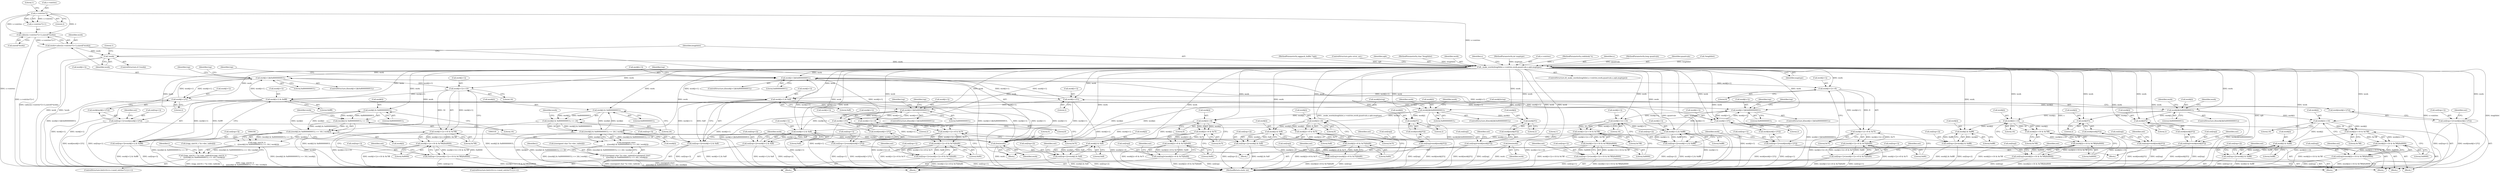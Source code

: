 digraph "0_Android_eeb4e45d5683f88488c083ecf142dc89bc3f0b47@API" {
"1000193" [label="(Call,calloc((s->entries*2+1),sizeof(*work)))"];
"1000195" [label="(Call,s->entries*2)"];
"1000191" [label="(Call,work=calloc((s->entries*2+1),sizeof(*work)))"];
"1000205" [label="(Call,!work)"];
"1000210" [label="(Call,_make_words(lengthlist,s->entries,work,quantvals,s,opb,maptype))"];
"1000321" [label="(Call,work[i] & 0x80000000UL)"];
"1000320" [label="(Call,(work[i] & 0x80000000UL) >> 24)"];
"1000319" [label="(Call,((work[i] & 0x80000000UL) >> 24) | work[i])"];
"1000317" [label="(Call,(unsigned char)\n\t    (((work[i] & 0x80000000UL) >> 24) | work[i]))"];
"1000309" [label="(Call,((unsigned char *)s->dec_table)[i]=(unsigned char)\n\t    (((work[i] & 0x80000000UL) >> 24) | work[i]))"];
"1000856" [label="(Call,free(work))"];
"1000359" [label="(Call,work[i] & 0x80000000UL)"];
"1000358" [label="(Call,(work[i] & 0x80000000UL) >> 16)"];
"1000357" [label="(Call,((work[i] & 0x80000000UL) >> 16) | work[i])"];
"1000355" [label="(Call,(ogg_uint16_t)\n\t    (((work[i] & 0x80000000UL) >> 16) | work[i]))"];
"1000347" [label="(Call,((ogg_uint16_t *)s->dec_table)[i]=(ogg_uint16_t)\n\t    (((work[i] & 0x80000000UL) >> 16) | work[i]))"];
"1000414" [label="(Call,work[i]&0x80000000UL)"];
"1000438" [label="(Call,work[i]>>8)"];
"1000437" [label="(Call,work[i]>>8 & 0x7f)"];
"1000436" [label="(Call,(work[i]>>8 & 0x7f)|0x80)"];
"1000432" [label="(Call,out[top]=(work[i]>>8 & 0x7f)|0x80)"];
"1000468" [label="(Call,work[i] & 0xff)"];
"1000462" [label="(Call,out[top+2]=work[i] & 0xff)"];
"1000497" [label="(Call,work[i]>>8)"];
"1000496" [label="(Call,work[i]>>8 & 0x7f)"];
"1000495" [label="(Call,(work[i]>>8 & 0x7f)|0x80)"];
"1000491" [label="(Call,out[top]=(work[i]>>8 & 0x7f)|0x80)"];
"1000525" [label="(Call,work[i] & 0xff)"];
"1000519" [label="(Call,out[top+2]=work[i] & 0xff)"];
"1000550" [label="(Call,work[i]*2)"];
"1000596" [label="(Call,work[i]*2)"];
"1000421" [label="(Call,work[i+1]&0x80000000UL)"];
"1000453" [label="(Call,work[i+1]>>8)"];
"1000452" [label="(Call,work[i+1]>>8 & 0x7f)"];
"1000451" [label="(Call,(work[i+1]>>8 & 0x7f)|0x80)"];
"1000445" [label="(Call,out[top+1]=(work[i+1]>>8 & 0x7f)|0x80)"];
"1000479" [label="(Call,work[i+1] & 0xff)"];
"1000473" [label="(Call,out[top+3]=work[i+1] & 0xff)"];
"1000533" [label="(Call,work[i+1]&0x80000000UL)"];
"1000563" [label="(Call,work[i+1]>>8)"];
"1000562" [label="(Call,work[i+1]>>8 & 0x7f)"];
"1000561" [label="(Call,(work[i+1]>>8 & 0x7f)|0x80)"];
"1000555" [label="(Call,out[top+1]=(work[i+1]>>8 & 0x7f)|0x80)"];
"1000578" [label="(Call,work[i+1] & 0xff)"];
"1000572" [label="(Call,out[top+2]=work[i+1] & 0xff)"];
"1000609" [label="(Call,work[i+1]*2)"];
"1000512" [label="(Call,work[i+1]*2)"];
"1000504" [label="(Call,out[top+1]=work[work[i+1]*2])"];
"1000544" [label="(Call,out[top]=work[work[i]*2])"];
"1000590" [label="(Call,out[top]=work[work[i]*2])"];
"1000601" [label="(Call,out[top+1]=work[work[i+1]*2])"];
"1000649" [label="(Call,work[i]&0x80000000UL)"];
"1000673" [label="(Call,work[i]>>16)"];
"1000672" [label="(Call,work[i]>>16 & 0x7fff)"];
"1000671" [label="(Call,(work[i]>>16 & 0x7fff)|0x8000)"];
"1000667" [label="(Call,out[top]=(work[i]>>16 & 0x7fff)|0x8000)"];
"1000703" [label="(Call,work[i] & 0xffff)"];
"1000697" [label="(Call,out[top+2]=work[i] & 0xffff)"];
"1000732" [label="(Call,work[i]>>16)"];
"1000731" [label="(Call,work[i]>>16 & 0x7fff)"];
"1000730" [label="(Call,(work[i]>>16 & 0x7fff)|0x8000)"];
"1000726" [label="(Call,out[top]=(work[i]>>16 & 0x7fff)|0x8000)"];
"1000760" [label="(Call,work[i] & 0xffff)"];
"1000754" [label="(Call,out[top+2]=work[i] & 0xffff)"];
"1000785" [label="(Call,work[i]*2)"];
"1000831" [label="(Call,work[i]*2)"];
"1000656" [label="(Call,work[i+1]&0x80000000UL)"];
"1000688" [label="(Call,work[i+1]>>16)"];
"1000687" [label="(Call,work[i+1]>>16 & 0x7fff)"];
"1000686" [label="(Call,(work[i+1]>>16 & 0x7fff)|0x8000)"];
"1000680" [label="(Call,out[top+1]=(work[i+1]>>16 & 0x7fff)|0x8000)"];
"1000714" [label="(Call,work[i+1] & 0xffff)"];
"1000708" [label="(Call,out[top+3]=work[i+1] & 0xffff)"];
"1000768" [label="(Call,work[i+1]&0x80000000UL)"];
"1000798" [label="(Call,work[i+1]>>16)"];
"1000797" [label="(Call,work[i+1]>>16 & 0x7fff)"];
"1000796" [label="(Call,(work[i+1]>>16 & 0x7fff)|0x8000)"];
"1000790" [label="(Call,out[top+1]=(work[i+1]>>16 & 0x7fff)|0x8000)"];
"1000813" [label="(Call,work[i+1] & 0xffff)"];
"1000807" [label="(Call,out[top+2]=work[i+1] & 0xffff)"];
"1000844" [label="(Call,work[i+1]*2)"];
"1000747" [label="(Call,work[i+1]*2)"];
"1000739" [label="(Call,out[top+1]=work[work[i+1]*2])"];
"1000779" [label="(Call,out[top]=work[work[i]*2])"];
"1000825" [label="(Call,out[top]=work[work[i]*2])"];
"1000836" [label="(Call,out[top+1]=work[work[i+1]*2])"];
"1000861" [label="(Call,free(work))"];
"1000786" [label="(Call,work[i])"];
"1000224" [label="(Identifier,s)"];
"1000204" [label="(ControlStructure,if (!work))"];
"1000748" [label="(Call,work[i+1])"];
"1000438" [label="(Call,work[i]>>8)"];
"1000694" [label="(Literal,16)"];
"1000359" [label="(Call,work[i] & 0x80000000UL)"];
"1000491" [label="(Call,out[top]=(work[i]>>8 & 0x7f)|0x80)"];
"1000443" [label="(Literal,0x7f)"];
"1000668" [label="(Call,out[top])"];
"1000544" [label="(Call,out[top]=work[work[i]*2])"];
"1000600" [label="(Literal,2)"];
"1000597" [label="(Call,work[i])"];
"1000420" [label="(ControlStructure,if(work[i+1]&0x80000000UL))"];
"1000463" [label="(Call,out[top+2])"];
"1000573" [label="(Call,out[top+2])"];
"1000722" [label="(Block,)"];
"1000727" [label="(Call,out[top])"];
"1000745" [label="(Call,work[work[i+1]*2])"];
"1000768" [label="(Call,work[i+1]&0x80000000UL)"];
"1000492" [label="(Call,out[top])"];
"1000760" [label="(Call,work[i] & 0xffff)"];
"1000663" [label="(Block,)"];
"1000806" [label="(Literal,0x8000)"];
"1000780" [label="(Call,out[top])"];
"1000731" [label="(Call,work[i]>>16 & 0x7fff)"];
"1000503" [label="(Literal,0x80)"];
"1000357" [label="(Call,((work[i] & 0x80000000UL) >> 16) | work[i])"];
"1000754" [label="(Call,out[top+2]=work[i] & 0xffff)"];
"1000738" [label="(Literal,0x8000)"];
"1000804" [label="(Literal,16)"];
"1000442" [label="(Literal,8)"];
"1000704" [label="(Call,work[i])"];
"1000609" [label="(Call,work[i+1]*2)"];
"1000510" [label="(Call,work[work[i+1]*2])"];
"1000615" [label="(Literal,2)"];
"1000364" [label="(Literal,16)"];
"1000689" [label="(Call,work[i+1])"];
"1000805" [label="(Literal,0x7fff)"];
"1000739" [label="(Call,out[top+1]=work[work[i+1]*2])"];
"1000201" [label="(Call,sizeof(*work))"];
"1000472" [label="(Literal,0xff)"];
"1000428" [label="(Block,)"];
"1000498" [label="(Call,work[i])"];
"1000710" [label="(Identifier,out)"];
"1000548" [label="(Call,work[work[i]*2])"];
"1000432" [label="(Call,out[top]=(work[i]>>8 & 0x7f)|0x80)"];
"1000332" [label="(ControlStructure,for(i=0;i<s->used_entries*2-2;i++))"];
"1000747" [label="(Call,work[i+1]*2)"];
"1000473" [label="(Call,out[top+3]=work[i+1] & 0xff)"];
"1000519" [label="(Call,out[top+2]=work[i] & 0xff)"];
"1000736" [label="(Literal,16)"];
"1000497" [label="(Call,work[i]>>8)"];
"1000109" [label="(MethodParameterIn,int maptype)"];
"1000325" [label="(Literal,0x80000000UL)"];
"1000836" [label="(Call,out[top+1]=work[work[i+1]*2])"];
"1000308" [label="(Identifier,i)"];
"1000355" [label="(Call,(ogg_uint16_t)\n\t    (((work[i] & 0x80000000UL) >> 16) | work[i]))"];
"1000506" [label="(Identifier,out)"];
"1000322" [label="(Call,work[i])"];
"1000594" [label="(Call,work[work[i]*2])"];
"1000199" [label="(Literal,2)"];
"1000819" [label="(Literal,0xffff)"];
"1000813" [label="(Call,work[i+1] & 0xffff)"];
"1000423" [label="(Identifier,work)"];
"1000460" [label="(Literal,0x7f)"];
"1000662" [label="(Literal,0x80000000UL)"];
"1000209" [label="(ControlStructure,if(_make_words(lengthlist,s->entries,work,quantvals,s,opb,maptype)))"];
"1000570" [label="(Literal,0x7f)"];
"1000799" [label="(Call,work[i+1])"];
"1000520" [label="(Call,out[top+2])"];
"1000596" [label="(Call,work[i]*2)"];
"1000732" [label="(Call,work[i]>>16)"];
"1000526" [label="(Call,work[i])"];
"1000857" [label="(Identifier,work)"];
"1000194" [label="(Call,s->entries*2+1)"];
"1000649" [label="(Call,work[i]&0x80000000UL)"];
"1000496" [label="(Call,work[i]>>8 & 0x7f)"];
"1000564" [label="(Call,work[i+1])"];
"1000679" [label="(Literal,0x8000)"];
"1000681" [label="(Call,out[top+1])"];
"1000682" [label="(Identifier,out)"];
"1000769" [label="(Call,work[i+1])"];
"1000678" [label="(Literal,0x7fff)"];
"1000740" [label="(Call,out[top+1])"];
"1000366" [label="(Identifier,work)"];
"1000770" [label="(Identifier,work)"];
"1000671" [label="(Call,(work[i]>>16 & 0x7fff)|0x8000)"];
"1000756" [label="(Identifier,out)"];
"1000542" [label="(Identifier,top)"];
"1000480" [label="(Call,work[i+1])"];
"1000850" [label="(Literal,2)"];
"1000859" [label="(Literal,0)"];
"1000832" [label="(Call,work[i])"];
"1000513" [label="(Call,work[i+1])"];
"1000829" [label="(Call,work[work[i]*2])"];
"1000212" [label="(Call,s->entries)"];
"1000433" [label="(Call,out[top])"];
"1000726" [label="(Call,out[top]=(work[i]>>16 & 0x7fff)|0x8000)"];
"1000439" [label="(Call,work[i])"];
"1000191" [label="(Call,work=calloc((s->entries*2+1),sizeof(*work)))"];
"1000677" [label="(Literal,16)"];
"1000105" [label="(MethodParameterIn,codebook *s)"];
"1000505" [label="(Call,out[top+1])"];
"1000755" [label="(Call,out[top+2])"];
"1000699" [label="(Identifier,out)"];
"1000217" [label="(Identifier,s)"];
"1000327" [label="(Call,work[i])"];
"1000418" [label="(Literal,0x80000000UL)"];
"1000485" [label="(Literal,0xff)"];
"1000550" [label="(Call,work[i]*2)"];
"1000415" [label="(Call,work[i])"];
"1000554" [label="(Literal,2)"];
"1000826" [label="(Call,out[top])"];
"1000588" [label="(Identifier,top)"];
"1000715" [label="(Call,work[i+1])"];
"1000792" [label="(Identifier,out)"];
"1000571" [label="(Literal,0x80)"];
"1000672" [label="(Call,work[i]>>16 & 0x7fff)"];
"1000555" [label="(Call,out[top+1]=(work[i+1]>>8 & 0x7f)|0x80)"];
"1000107" [label="(MethodParameterIn,long quantvals)"];
"1000764" [label="(Literal,0xffff)"];
"1000821" [label="(Block,)"];
"1000579" [label="(Call,work[i+1])"];
"1000831" [label="(Call,work[i]*2)"];
"1000741" [label="(Identifier,out)"];
"1000326" [label="(Literal,24)"];
"1000446" [label="(Call,out[top+1])"];
"1000733" [label="(Call,work[i])"];
"1000774" [label="(Literal,0x80000000UL)"];
"1000437" [label="(Call,work[i]>>8 & 0x7f)"];
"1000656" [label="(Call,work[i+1]&0x80000000UL)"];
"1000561" [label="(Call,(work[i+1]>>8 & 0x7f)|0x80)"];
"1000216" [label="(Identifier,quantvals)"];
"1000779" [label="(Call,out[top]=work[work[i]*2])"];
"1000427" [label="(Literal,0x80000000UL)"];
"1000444" [label="(Literal,0x80)"];
"1000451" [label="(Call,(work[i+1]>>8 & 0x7f)|0x80)"];
"1000474" [label="(Call,out[top+3])"];
"1000865" [label="(MethodReturn,static int)"];
"1000586" [label="(Block,)"];
"1000540" [label="(Block,)"];
"1000655" [label="(ControlStructure,if(work[i+1]&0x80000000UL))"];
"1000459" [label="(Literal,8)"];
"1000835" [label="(Literal,2)"];
"1000737" [label="(Literal,0x7fff)"];
"1000761" [label="(Call,work[i])"];
"1000452" [label="(Call,work[i+1]>>8 & 0x7f)"];
"1000532" [label="(ControlStructure,if(work[i+1]&0x80000000UL))"];
"1000114" [label="(Call,!lengthlist)"];
"1000709" [label="(Call,out[top+3])"];
"1000535" [label="(Identifier,work)"];
"1000461" [label="(Literal,0x80)"];
"1000864" [label="(Literal,1)"];
"1000856" [label="(Call,free(work))"];
"1000777" [label="(Identifier,top)"];
"1000823" [label="(Identifier,top)"];
"1000200" [label="(Literal,1)"];
"1000525" [label="(Call,work[i] & 0xff)"];
"1000309" [label="(Call,((unsigned char *)s->dec_table)[i]=(unsigned char)\n\t    (((work[i] & 0x80000000UL) >> 24) | work[i]))"];
"1000195" [label="(Call,s->entries*2)"];
"1000730" [label="(Call,(work[i]>>16 & 0x7fff)|0x8000)"];
"1000809" [label="(Identifier,out)"];
"1000569" [label="(Literal,8)"];
"1000557" [label="(Identifier,out)"];
"1000447" [label="(Identifier,out)"];
"1000534" [label="(Call,work[i+1])"];
"1000521" [label="(Identifier,out)"];
"1000695" [label="(Literal,0x7fff)"];
"1000110" [label="(Block,)"];
"1000796" [label="(Call,(work[i+1]>>16 & 0x7fff)|0x8000)"];
"1000489" [label="(Identifier,top)"];
"1000211" [label="(Identifier,lengthlist)"];
"1000790" [label="(Call,out[top+1]=(work[i+1]>>16 & 0x7fff)|0x8000)"];
"1000814" [label="(Call,work[i+1])"];
"1000844" [label="(Call,work[i+1]*2)"];
"1000108" [label="(MethodParameterIn,oggpack_buffer *opb)"];
"1000475" [label="(Identifier,out)"];
"1000687" [label="(Call,work[i+1]>>16 & 0x7fff)"];
"1000468" [label="(Call,work[i] & 0xff)"];
"1000363" [label="(Literal,0x80000000UL)"];
"1000783" [label="(Call,work[work[i]*2])"];
"1000837" [label="(Call,out[top+1])"];
"1000658" [label="(Identifier,work)"];
"1000808" [label="(Call,out[top+2])"];
"1000650" [label="(Call,work[i])"];
"1000791" [label="(Call,out[top+1])"];
"1000667" [label="(Call,out[top]=(work[i]>>16 & 0x7fff)|0x8000)"];
"1000346" [label="(Identifier,i)"];
"1000196" [label="(Call,s->entries)"];
"1000502" [label="(Literal,0x7f)"];
"1000607" [label="(Call,work[work[i+1]*2])"];
"1000479" [label="(Call,work[i+1] & 0xff)"];
"1000518" [label="(Literal,2)"];
"1000539" [label="(Literal,0x80000000UL)"];
"1000445" [label="(Call,out[top+1]=(work[i+1]>>8 & 0x7f)|0x80)"];
"1000545" [label="(Call,out[top])"];
"1000365" [label="(Call,work[i])"];
"1000574" [label="(Identifier,out)"];
"1000853" [label="(Identifier,work)"];
"1000665" [label="(Identifier,top)"];
"1000495" [label="(Call,(work[i]>>8 & 0x7f)|0x80)"];
"1000572" [label="(Call,out[top+2]=work[i+1] & 0xff)"];
"1000767" [label="(ControlStructure,if(work[i+1]&0x80000000UL))"];
"1000563" [label="(Call,work[i+1]>>8)"];
"1000562" [label="(Call,work[i+1]>>8 & 0x7f)"];
"1000193" [label="(Call,calloc((s->entries*2+1),sizeof(*work)))"];
"1000602" [label="(Call,out[top+1])"];
"1000842" [label="(Call,work[work[i+1]*2])"];
"1000590" [label="(Call,out[top]=work[work[i]*2])"];
"1000591" [label="(Call,out[top])"];
"1000798" [label="(Call,work[i+1]>>16)"];
"1000512" [label="(Call,work[i+1]*2)"];
"1000320" [label="(Call,(work[i] & 0x80000000UL) >> 24)"];
"1000414" [label="(Call,work[i]&0x80000000UL)"];
"1000347" [label="(Call,((ogg_uint16_t *)s->dec_table)[i]=(ogg_uint16_t)\n\t    (((work[i] & 0x80000000UL) >> 16) | work[i]))"];
"1000603" [label="(Identifier,out)"];
"1000294" [label="(ControlStructure,for(i=0;i<s->used_entries*2-2;i++))"];
"1000753" [label="(Literal,2)"];
"1000529" [label="(Literal,0xff)"];
"1000464" [label="(Identifier,out)"];
"1000610" [label="(Call,work[i+1])"];
"1000192" [label="(Identifier,work)"];
"1000653" [label="(Literal,0x80000000UL)"];
"1000696" [label="(Literal,0x8000)"];
"1000348" [label="(Call,((ogg_uint16_t *)s->dec_table)[i])"];
"1000321" [label="(Call,work[i] & 0x80000000UL)"];
"1000703" [label="(Call,work[i] & 0xffff)"];
"1000220" [label="(ControlStructure,goto error_out;)"];
"1000584" [label="(Literal,0xff)"];
"1000436" [label="(Call,(work[i]>>8 & 0x7f)|0x80)"];
"1000218" [label="(Identifier,opb)"];
"1000469" [label="(Call,work[i])"];
"1000454" [label="(Call,work[i+1])"];
"1000210" [label="(Call,_make_words(lengthlist,s->entries,work,quantvals,s,opb,maptype))"];
"1000724" [label="(Identifier,top)"];
"1000861" [label="(Call,free(work))"];
"1000714" [label="(Call,work[i+1] & 0xffff)"];
"1000648" [label="(ControlStructure,if(work[i]&0x80000000UL))"];
"1000807" [label="(Call,out[top+2]=work[i+1] & 0xffff)"];
"1000825" [label="(Call,out[top]=work[work[i]*2])"];
"1000785" [label="(Call,work[i]*2)"];
"1000708" [label="(Call,out[top+3]=work[i+1] & 0xffff)"];
"1000851" [label="(Call,work[i]=top)"];
"1000862" [label="(Identifier,work)"];
"1000578" [label="(Call,work[i+1] & 0xff)"];
"1000686" [label="(Call,(work[i+1]>>16 & 0x7fff)|0x8000)"];
"1000453" [label="(Call,work[i+1]>>8)"];
"1000219" [label="(Identifier,maptype)"];
"1000707" [label="(Literal,0xffff)"];
"1000618" [label="(Identifier,work)"];
"1000205" [label="(Call,!work)"];
"1000601" [label="(Call,out[top+1]=work[work[i+1]*2])"];
"1000680" [label="(Call,out[top+1]=(work[i+1]>>16 & 0x7fff)|0x8000)"];
"1000501" [label="(Literal,8)"];
"1000328" [label="(Identifier,work)"];
"1000487" [label="(Block,)"];
"1000674" [label="(Call,work[i])"];
"1000845" [label="(Call,work[i+1])"];
"1000413" [label="(ControlStructure,if(work[i]&0x80000000UL))"];
"1000775" [label="(Block,)"];
"1000106" [label="(MethodParameterIn,char *lengthlist)"];
"1000616" [label="(Call,work[i]=top)"];
"1000358" [label="(Call,(work[i] & 0x80000000UL) >> 16)"];
"1000215" [label="(Identifier,work)"];
"1000206" [label="(Identifier,work)"];
"1000319" [label="(Call,((work[i] & 0x80000000UL) >> 24) | work[i])"];
"1000551" [label="(Call,work[i])"];
"1000698" [label="(Call,out[top+2])"];
"1000556" [label="(Call,out[top+1])"];
"1000789" [label="(Literal,2)"];
"1000430" [label="(Identifier,top)"];
"1000504" [label="(Call,out[top+1]=work[work[i+1]*2])"];
"1000421" [label="(Call,work[i+1]&0x80000000UL)"];
"1000720" [label="(Literal,0xffff)"];
"1000317" [label="(Call,(unsigned char)\n\t    (((work[i] & 0x80000000UL) >> 24) | work[i]))"];
"1000360" [label="(Call,work[i])"];
"1000208" [label="(Literal,1)"];
"1000673" [label="(Call,work[i]>>16)"];
"1000422" [label="(Call,work[i+1])"];
"1000838" [label="(Identifier,out)"];
"1000462" [label="(Call,out[top+2]=work[i] & 0xff)"];
"1000688" [label="(Call,work[i+1]>>16)"];
"1000697" [label="(Call,out[top+2]=work[i] & 0xffff)"];
"1000657" [label="(Call,work[i+1])"];
"1000797" [label="(Call,work[i+1]>>16 & 0x7fff)"];
"1000310" [label="(Call,((unsigned char *)s->dec_table)[i])"];
"1000533" [label="(Call,work[i+1]&0x80000000UL)"];
"1000193" -> "1000191"  [label="AST: "];
"1000193" -> "1000201"  [label="CFG: "];
"1000194" -> "1000193"  [label="AST: "];
"1000201" -> "1000193"  [label="AST: "];
"1000191" -> "1000193"  [label="CFG: "];
"1000193" -> "1000865"  [label="DDG: s->entries*2+1"];
"1000193" -> "1000191"  [label="DDG: s->entries*2+1"];
"1000195" -> "1000193"  [label="DDG: s->entries"];
"1000195" -> "1000193"  [label="DDG: 2"];
"1000195" -> "1000194"  [label="AST: "];
"1000195" -> "1000199"  [label="CFG: "];
"1000196" -> "1000195"  [label="AST: "];
"1000199" -> "1000195"  [label="AST: "];
"1000200" -> "1000195"  [label="CFG: "];
"1000195" -> "1000865"  [label="DDG: s->entries"];
"1000195" -> "1000194"  [label="DDG: s->entries"];
"1000195" -> "1000194"  [label="DDG: 2"];
"1000195" -> "1000210"  [label="DDG: s->entries"];
"1000191" -> "1000110"  [label="AST: "];
"1000192" -> "1000191"  [label="AST: "];
"1000206" -> "1000191"  [label="CFG: "];
"1000191" -> "1000865"  [label="DDG: calloc((s->entries*2+1),sizeof(*work))"];
"1000191" -> "1000205"  [label="DDG: work"];
"1000205" -> "1000204"  [label="AST: "];
"1000205" -> "1000206"  [label="CFG: "];
"1000206" -> "1000205"  [label="AST: "];
"1000208" -> "1000205"  [label="CFG: "];
"1000211" -> "1000205"  [label="CFG: "];
"1000205" -> "1000865"  [label="DDG: work"];
"1000205" -> "1000865"  [label="DDG: !work"];
"1000205" -> "1000210"  [label="DDG: work"];
"1000210" -> "1000209"  [label="AST: "];
"1000210" -> "1000219"  [label="CFG: "];
"1000211" -> "1000210"  [label="AST: "];
"1000212" -> "1000210"  [label="AST: "];
"1000215" -> "1000210"  [label="AST: "];
"1000216" -> "1000210"  [label="AST: "];
"1000217" -> "1000210"  [label="AST: "];
"1000218" -> "1000210"  [label="AST: "];
"1000219" -> "1000210"  [label="AST: "];
"1000220" -> "1000210"  [label="CFG: "];
"1000224" -> "1000210"  [label="CFG: "];
"1000210" -> "1000865"  [label="DDG: _make_words(lengthlist,s->entries,work,quantvals,s,opb,maptype)"];
"1000210" -> "1000865"  [label="DDG: quantvals"];
"1000210" -> "1000865"  [label="DDG: maptype"];
"1000210" -> "1000865"  [label="DDG: s"];
"1000210" -> "1000865"  [label="DDG: opb"];
"1000210" -> "1000865"  [label="DDG: s->entries"];
"1000210" -> "1000865"  [label="DDG: lengthlist"];
"1000114" -> "1000210"  [label="DDG: lengthlist"];
"1000106" -> "1000210"  [label="DDG: lengthlist"];
"1000107" -> "1000210"  [label="DDG: quantvals"];
"1000105" -> "1000210"  [label="DDG: s"];
"1000108" -> "1000210"  [label="DDG: opb"];
"1000109" -> "1000210"  [label="DDG: maptype"];
"1000210" -> "1000321"  [label="DDG: work"];
"1000210" -> "1000319"  [label="DDG: work"];
"1000210" -> "1000359"  [label="DDG: work"];
"1000210" -> "1000357"  [label="DDG: work"];
"1000210" -> "1000414"  [label="DDG: work"];
"1000210" -> "1000421"  [label="DDG: work"];
"1000210" -> "1000438"  [label="DDG: work"];
"1000210" -> "1000453"  [label="DDG: work"];
"1000210" -> "1000468"  [label="DDG: work"];
"1000210" -> "1000479"  [label="DDG: work"];
"1000210" -> "1000497"  [label="DDG: work"];
"1000210" -> "1000504"  [label="DDG: work"];
"1000210" -> "1000512"  [label="DDG: work"];
"1000210" -> "1000525"  [label="DDG: work"];
"1000210" -> "1000533"  [label="DDG: work"];
"1000210" -> "1000544"  [label="DDG: work"];
"1000210" -> "1000550"  [label="DDG: work"];
"1000210" -> "1000563"  [label="DDG: work"];
"1000210" -> "1000578"  [label="DDG: work"];
"1000210" -> "1000590"  [label="DDG: work"];
"1000210" -> "1000596"  [label="DDG: work"];
"1000210" -> "1000601"  [label="DDG: work"];
"1000210" -> "1000609"  [label="DDG: work"];
"1000210" -> "1000649"  [label="DDG: work"];
"1000210" -> "1000656"  [label="DDG: work"];
"1000210" -> "1000673"  [label="DDG: work"];
"1000210" -> "1000688"  [label="DDG: work"];
"1000210" -> "1000703"  [label="DDG: work"];
"1000210" -> "1000714"  [label="DDG: work"];
"1000210" -> "1000732"  [label="DDG: work"];
"1000210" -> "1000739"  [label="DDG: work"];
"1000210" -> "1000747"  [label="DDG: work"];
"1000210" -> "1000760"  [label="DDG: work"];
"1000210" -> "1000768"  [label="DDG: work"];
"1000210" -> "1000779"  [label="DDG: work"];
"1000210" -> "1000785"  [label="DDG: work"];
"1000210" -> "1000798"  [label="DDG: work"];
"1000210" -> "1000813"  [label="DDG: work"];
"1000210" -> "1000825"  [label="DDG: work"];
"1000210" -> "1000831"  [label="DDG: work"];
"1000210" -> "1000836"  [label="DDG: work"];
"1000210" -> "1000844"  [label="DDG: work"];
"1000210" -> "1000856"  [label="DDG: work"];
"1000210" -> "1000861"  [label="DDG: work"];
"1000321" -> "1000320"  [label="AST: "];
"1000321" -> "1000325"  [label="CFG: "];
"1000322" -> "1000321"  [label="AST: "];
"1000325" -> "1000321"  [label="AST: "];
"1000326" -> "1000321"  [label="CFG: "];
"1000321" -> "1000320"  [label="DDG: work[i]"];
"1000321" -> "1000320"  [label="DDG: 0x80000000UL"];
"1000319" -> "1000321"  [label="DDG: work[i]"];
"1000321" -> "1000319"  [label="DDG: work[i]"];
"1000320" -> "1000319"  [label="AST: "];
"1000320" -> "1000326"  [label="CFG: "];
"1000326" -> "1000320"  [label="AST: "];
"1000328" -> "1000320"  [label="CFG: "];
"1000320" -> "1000865"  [label="DDG: work[i] & 0x80000000UL"];
"1000320" -> "1000319"  [label="DDG: work[i] & 0x80000000UL"];
"1000320" -> "1000319"  [label="DDG: 24"];
"1000319" -> "1000317"  [label="AST: "];
"1000319" -> "1000327"  [label="CFG: "];
"1000327" -> "1000319"  [label="AST: "];
"1000317" -> "1000319"  [label="CFG: "];
"1000319" -> "1000865"  [label="DDG: work[i]"];
"1000319" -> "1000865"  [label="DDG: (work[i] & 0x80000000UL) >> 24"];
"1000319" -> "1000317"  [label="DDG: (work[i] & 0x80000000UL) >> 24"];
"1000319" -> "1000317"  [label="DDG: work[i]"];
"1000319" -> "1000856"  [label="DDG: work[i]"];
"1000317" -> "1000309"  [label="AST: "];
"1000318" -> "1000317"  [label="AST: "];
"1000309" -> "1000317"  [label="CFG: "];
"1000317" -> "1000865"  [label="DDG: ((work[i] & 0x80000000UL) >> 24) | work[i]"];
"1000317" -> "1000309"  [label="DDG: ((work[i] & 0x80000000UL) >> 24) | work[i]"];
"1000309" -> "1000294"  [label="AST: "];
"1000310" -> "1000309"  [label="AST: "];
"1000308" -> "1000309"  [label="CFG: "];
"1000309" -> "1000865"  [label="DDG: ((unsigned char *)s->dec_table)[i]"];
"1000309" -> "1000865"  [label="DDG: (unsigned char)\n\t    (((work[i] & 0x80000000UL) >> 24) | work[i])"];
"1000856" -> "1000110"  [label="AST: "];
"1000856" -> "1000857"  [label="CFG: "];
"1000857" -> "1000856"  [label="AST: "];
"1000859" -> "1000856"  [label="CFG: "];
"1000856" -> "1000865"  [label="DDG: work"];
"1000714" -> "1000856"  [label="DDG: work[i+1]"];
"1000512" -> "1000856"  [label="DDG: work[i+1]"];
"1000616" -> "1000856"  [label="DDG: work[i]"];
"1000851" -> "1000856"  [label="DDG: work[i]"];
"1000609" -> "1000856"  [label="DDG: work[i+1]"];
"1000813" -> "1000856"  [label="DDG: work[i+1]"];
"1000479" -> "1000856"  [label="DDG: work[i+1]"];
"1000844" -> "1000856"  [label="DDG: work[i+1]"];
"1000578" -> "1000856"  [label="DDG: work[i+1]"];
"1000357" -> "1000856"  [label="DDG: work[i]"];
"1000747" -> "1000856"  [label="DDG: work[i+1]"];
"1000359" -> "1000358"  [label="AST: "];
"1000359" -> "1000363"  [label="CFG: "];
"1000360" -> "1000359"  [label="AST: "];
"1000363" -> "1000359"  [label="AST: "];
"1000364" -> "1000359"  [label="CFG: "];
"1000359" -> "1000358"  [label="DDG: work[i]"];
"1000359" -> "1000358"  [label="DDG: 0x80000000UL"];
"1000357" -> "1000359"  [label="DDG: work[i]"];
"1000359" -> "1000357"  [label="DDG: work[i]"];
"1000358" -> "1000357"  [label="AST: "];
"1000358" -> "1000364"  [label="CFG: "];
"1000364" -> "1000358"  [label="AST: "];
"1000366" -> "1000358"  [label="CFG: "];
"1000358" -> "1000865"  [label="DDG: work[i] & 0x80000000UL"];
"1000358" -> "1000357"  [label="DDG: work[i] & 0x80000000UL"];
"1000358" -> "1000357"  [label="DDG: 16"];
"1000357" -> "1000355"  [label="AST: "];
"1000357" -> "1000365"  [label="CFG: "];
"1000365" -> "1000357"  [label="AST: "];
"1000355" -> "1000357"  [label="CFG: "];
"1000357" -> "1000865"  [label="DDG: work[i]"];
"1000357" -> "1000865"  [label="DDG: (work[i] & 0x80000000UL) >> 16"];
"1000357" -> "1000355"  [label="DDG: (work[i] & 0x80000000UL) >> 16"];
"1000357" -> "1000355"  [label="DDG: work[i]"];
"1000355" -> "1000347"  [label="AST: "];
"1000356" -> "1000355"  [label="AST: "];
"1000347" -> "1000355"  [label="CFG: "];
"1000355" -> "1000865"  [label="DDG: ((work[i] & 0x80000000UL) >> 16) | work[i]"];
"1000355" -> "1000347"  [label="DDG: ((work[i] & 0x80000000UL) >> 16) | work[i]"];
"1000347" -> "1000332"  [label="AST: "];
"1000348" -> "1000347"  [label="AST: "];
"1000346" -> "1000347"  [label="CFG: "];
"1000347" -> "1000865"  [label="DDG: ((ogg_uint16_t *)s->dec_table)[i]"];
"1000347" -> "1000865"  [label="DDG: (ogg_uint16_t)\n\t    (((work[i] & 0x80000000UL) >> 16) | work[i])"];
"1000414" -> "1000413"  [label="AST: "];
"1000414" -> "1000418"  [label="CFG: "];
"1000415" -> "1000414"  [label="AST: "];
"1000418" -> "1000414"  [label="AST: "];
"1000423" -> "1000414"  [label="CFG: "];
"1000535" -> "1000414"  [label="CFG: "];
"1000414" -> "1000865"  [label="DDG: work[i]&0x80000000UL"];
"1000616" -> "1000414"  [label="DDG: work[i]"];
"1000414" -> "1000438"  [label="DDG: work[i]"];
"1000414" -> "1000497"  [label="DDG: work[i]"];
"1000414" -> "1000550"  [label="DDG: work[i]"];
"1000414" -> "1000596"  [label="DDG: work[i]"];
"1000438" -> "1000437"  [label="AST: "];
"1000438" -> "1000442"  [label="CFG: "];
"1000439" -> "1000438"  [label="AST: "];
"1000442" -> "1000438"  [label="AST: "];
"1000443" -> "1000438"  [label="CFG: "];
"1000438" -> "1000437"  [label="DDG: work[i]"];
"1000438" -> "1000437"  [label="DDG: 8"];
"1000438" -> "1000468"  [label="DDG: work[i]"];
"1000437" -> "1000436"  [label="AST: "];
"1000437" -> "1000443"  [label="CFG: "];
"1000443" -> "1000437"  [label="AST: "];
"1000444" -> "1000437"  [label="CFG: "];
"1000437" -> "1000865"  [label="DDG: work[i]>>8"];
"1000437" -> "1000436"  [label="DDG: work[i]>>8"];
"1000437" -> "1000436"  [label="DDG: 0x7f"];
"1000436" -> "1000432"  [label="AST: "];
"1000436" -> "1000444"  [label="CFG: "];
"1000444" -> "1000436"  [label="AST: "];
"1000432" -> "1000436"  [label="CFG: "];
"1000436" -> "1000865"  [label="DDG: work[i]>>8 & 0x7f"];
"1000436" -> "1000432"  [label="DDG: work[i]>>8 & 0x7f"];
"1000436" -> "1000432"  [label="DDG: 0x80"];
"1000432" -> "1000428"  [label="AST: "];
"1000433" -> "1000432"  [label="AST: "];
"1000447" -> "1000432"  [label="CFG: "];
"1000432" -> "1000865"  [label="DDG: (work[i]>>8 & 0x7f)|0x80"];
"1000432" -> "1000865"  [label="DDG: out[top]"];
"1000468" -> "1000462"  [label="AST: "];
"1000468" -> "1000472"  [label="CFG: "];
"1000469" -> "1000468"  [label="AST: "];
"1000472" -> "1000468"  [label="AST: "];
"1000462" -> "1000468"  [label="CFG: "];
"1000468" -> "1000462"  [label="DDG: work[i]"];
"1000468" -> "1000462"  [label="DDG: 0xff"];
"1000462" -> "1000428"  [label="AST: "];
"1000463" -> "1000462"  [label="AST: "];
"1000475" -> "1000462"  [label="CFG: "];
"1000462" -> "1000865"  [label="DDG: work[i] & 0xff"];
"1000462" -> "1000865"  [label="DDG: out[top+2]"];
"1000497" -> "1000496"  [label="AST: "];
"1000497" -> "1000501"  [label="CFG: "];
"1000498" -> "1000497"  [label="AST: "];
"1000501" -> "1000497"  [label="AST: "];
"1000502" -> "1000497"  [label="CFG: "];
"1000497" -> "1000496"  [label="DDG: work[i]"];
"1000497" -> "1000496"  [label="DDG: 8"];
"1000497" -> "1000525"  [label="DDG: work[i]"];
"1000496" -> "1000495"  [label="AST: "];
"1000496" -> "1000502"  [label="CFG: "];
"1000502" -> "1000496"  [label="AST: "];
"1000503" -> "1000496"  [label="CFG: "];
"1000496" -> "1000865"  [label="DDG: work[i]>>8"];
"1000496" -> "1000495"  [label="DDG: work[i]>>8"];
"1000496" -> "1000495"  [label="DDG: 0x7f"];
"1000495" -> "1000491"  [label="AST: "];
"1000495" -> "1000503"  [label="CFG: "];
"1000503" -> "1000495"  [label="AST: "];
"1000491" -> "1000495"  [label="CFG: "];
"1000495" -> "1000865"  [label="DDG: work[i]>>8 & 0x7f"];
"1000495" -> "1000491"  [label="DDG: work[i]>>8 & 0x7f"];
"1000495" -> "1000491"  [label="DDG: 0x80"];
"1000491" -> "1000487"  [label="AST: "];
"1000492" -> "1000491"  [label="AST: "];
"1000506" -> "1000491"  [label="CFG: "];
"1000491" -> "1000865"  [label="DDG: (work[i]>>8 & 0x7f)|0x80"];
"1000491" -> "1000865"  [label="DDG: out[top]"];
"1000525" -> "1000519"  [label="AST: "];
"1000525" -> "1000529"  [label="CFG: "];
"1000526" -> "1000525"  [label="AST: "];
"1000529" -> "1000525"  [label="AST: "];
"1000519" -> "1000525"  [label="CFG: "];
"1000525" -> "1000519"  [label="DDG: work[i]"];
"1000525" -> "1000519"  [label="DDG: 0xff"];
"1000519" -> "1000487"  [label="AST: "];
"1000520" -> "1000519"  [label="AST: "];
"1000618" -> "1000519"  [label="CFG: "];
"1000519" -> "1000865"  [label="DDG: work[i] & 0xff"];
"1000519" -> "1000865"  [label="DDG: out[top+2]"];
"1000550" -> "1000548"  [label="AST: "];
"1000550" -> "1000554"  [label="CFG: "];
"1000551" -> "1000550"  [label="AST: "];
"1000554" -> "1000550"  [label="AST: "];
"1000548" -> "1000550"  [label="CFG: "];
"1000596" -> "1000594"  [label="AST: "];
"1000596" -> "1000600"  [label="CFG: "];
"1000597" -> "1000596"  [label="AST: "];
"1000600" -> "1000596"  [label="AST: "];
"1000594" -> "1000596"  [label="CFG: "];
"1000421" -> "1000420"  [label="AST: "];
"1000421" -> "1000427"  [label="CFG: "];
"1000422" -> "1000421"  [label="AST: "];
"1000427" -> "1000421"  [label="AST: "];
"1000430" -> "1000421"  [label="CFG: "];
"1000489" -> "1000421"  [label="CFG: "];
"1000421" -> "1000865"  [label="DDG: work[i+1]&0x80000000UL"];
"1000578" -> "1000421"  [label="DDG: work[i+1]"];
"1000512" -> "1000421"  [label="DDG: work[i+1]"];
"1000609" -> "1000421"  [label="DDG: work[i+1]"];
"1000479" -> "1000421"  [label="DDG: work[i+1]"];
"1000421" -> "1000453"  [label="DDG: work[i+1]"];
"1000421" -> "1000512"  [label="DDG: work[i+1]"];
"1000453" -> "1000452"  [label="AST: "];
"1000453" -> "1000459"  [label="CFG: "];
"1000454" -> "1000453"  [label="AST: "];
"1000459" -> "1000453"  [label="AST: "];
"1000460" -> "1000453"  [label="CFG: "];
"1000453" -> "1000452"  [label="DDG: work[i+1]"];
"1000453" -> "1000452"  [label="DDG: 8"];
"1000453" -> "1000479"  [label="DDG: work[i+1]"];
"1000452" -> "1000451"  [label="AST: "];
"1000452" -> "1000460"  [label="CFG: "];
"1000460" -> "1000452"  [label="AST: "];
"1000461" -> "1000452"  [label="CFG: "];
"1000452" -> "1000865"  [label="DDG: work[i+1]>>8"];
"1000452" -> "1000451"  [label="DDG: work[i+1]>>8"];
"1000452" -> "1000451"  [label="DDG: 0x7f"];
"1000451" -> "1000445"  [label="AST: "];
"1000451" -> "1000461"  [label="CFG: "];
"1000461" -> "1000451"  [label="AST: "];
"1000445" -> "1000451"  [label="CFG: "];
"1000451" -> "1000865"  [label="DDG: work[i+1]>>8 & 0x7f"];
"1000451" -> "1000445"  [label="DDG: work[i+1]>>8 & 0x7f"];
"1000451" -> "1000445"  [label="DDG: 0x80"];
"1000445" -> "1000428"  [label="AST: "];
"1000446" -> "1000445"  [label="AST: "];
"1000464" -> "1000445"  [label="CFG: "];
"1000445" -> "1000865"  [label="DDG: out[top+1]"];
"1000445" -> "1000865"  [label="DDG: (work[i+1]>>8 & 0x7f)|0x80"];
"1000479" -> "1000473"  [label="AST: "];
"1000479" -> "1000485"  [label="CFG: "];
"1000480" -> "1000479"  [label="AST: "];
"1000485" -> "1000479"  [label="AST: "];
"1000473" -> "1000479"  [label="CFG: "];
"1000479" -> "1000865"  [label="DDG: work[i+1]"];
"1000479" -> "1000473"  [label="DDG: work[i+1]"];
"1000479" -> "1000473"  [label="DDG: 0xff"];
"1000479" -> "1000533"  [label="DDG: work[i+1]"];
"1000473" -> "1000428"  [label="AST: "];
"1000474" -> "1000473"  [label="AST: "];
"1000618" -> "1000473"  [label="CFG: "];
"1000473" -> "1000865"  [label="DDG: out[top+3]"];
"1000473" -> "1000865"  [label="DDG: work[i+1] & 0xff"];
"1000533" -> "1000532"  [label="AST: "];
"1000533" -> "1000539"  [label="CFG: "];
"1000534" -> "1000533"  [label="AST: "];
"1000539" -> "1000533"  [label="AST: "];
"1000542" -> "1000533"  [label="CFG: "];
"1000588" -> "1000533"  [label="CFG: "];
"1000533" -> "1000865"  [label="DDG: work[i+1]&0x80000000UL"];
"1000578" -> "1000533"  [label="DDG: work[i+1]"];
"1000512" -> "1000533"  [label="DDG: work[i+1]"];
"1000609" -> "1000533"  [label="DDG: work[i+1]"];
"1000533" -> "1000563"  [label="DDG: work[i+1]"];
"1000533" -> "1000609"  [label="DDG: work[i+1]"];
"1000563" -> "1000562"  [label="AST: "];
"1000563" -> "1000569"  [label="CFG: "];
"1000564" -> "1000563"  [label="AST: "];
"1000569" -> "1000563"  [label="AST: "];
"1000570" -> "1000563"  [label="CFG: "];
"1000563" -> "1000562"  [label="DDG: work[i+1]"];
"1000563" -> "1000562"  [label="DDG: 8"];
"1000563" -> "1000578"  [label="DDG: work[i+1]"];
"1000562" -> "1000561"  [label="AST: "];
"1000562" -> "1000570"  [label="CFG: "];
"1000570" -> "1000562"  [label="AST: "];
"1000571" -> "1000562"  [label="CFG: "];
"1000562" -> "1000865"  [label="DDG: work[i+1]>>8"];
"1000562" -> "1000561"  [label="DDG: work[i+1]>>8"];
"1000562" -> "1000561"  [label="DDG: 0x7f"];
"1000561" -> "1000555"  [label="AST: "];
"1000561" -> "1000571"  [label="CFG: "];
"1000571" -> "1000561"  [label="AST: "];
"1000555" -> "1000561"  [label="CFG: "];
"1000561" -> "1000865"  [label="DDG: work[i+1]>>8 & 0x7f"];
"1000561" -> "1000555"  [label="DDG: work[i+1]>>8 & 0x7f"];
"1000561" -> "1000555"  [label="DDG: 0x80"];
"1000555" -> "1000540"  [label="AST: "];
"1000556" -> "1000555"  [label="AST: "];
"1000574" -> "1000555"  [label="CFG: "];
"1000555" -> "1000865"  [label="DDG: out[top+1]"];
"1000555" -> "1000865"  [label="DDG: (work[i+1]>>8 & 0x7f)|0x80"];
"1000578" -> "1000572"  [label="AST: "];
"1000578" -> "1000584"  [label="CFG: "];
"1000579" -> "1000578"  [label="AST: "];
"1000584" -> "1000578"  [label="AST: "];
"1000572" -> "1000578"  [label="CFG: "];
"1000578" -> "1000865"  [label="DDG: work[i+1]"];
"1000578" -> "1000572"  [label="DDG: work[i+1]"];
"1000578" -> "1000572"  [label="DDG: 0xff"];
"1000572" -> "1000540"  [label="AST: "];
"1000573" -> "1000572"  [label="AST: "];
"1000618" -> "1000572"  [label="CFG: "];
"1000572" -> "1000865"  [label="DDG: work[i+1] & 0xff"];
"1000572" -> "1000865"  [label="DDG: out[top+2]"];
"1000609" -> "1000607"  [label="AST: "];
"1000609" -> "1000615"  [label="CFG: "];
"1000610" -> "1000609"  [label="AST: "];
"1000615" -> "1000609"  [label="AST: "];
"1000607" -> "1000609"  [label="CFG: "];
"1000609" -> "1000865"  [label="DDG: work[i+1]"];
"1000512" -> "1000510"  [label="AST: "];
"1000512" -> "1000518"  [label="CFG: "];
"1000513" -> "1000512"  [label="AST: "];
"1000518" -> "1000512"  [label="AST: "];
"1000510" -> "1000512"  [label="CFG: "];
"1000512" -> "1000865"  [label="DDG: work[i+1]"];
"1000504" -> "1000487"  [label="AST: "];
"1000504" -> "1000510"  [label="CFG: "];
"1000505" -> "1000504"  [label="AST: "];
"1000510" -> "1000504"  [label="AST: "];
"1000521" -> "1000504"  [label="CFG: "];
"1000504" -> "1000865"  [label="DDG: out[top+1]"];
"1000504" -> "1000865"  [label="DDG: work[work[i+1]*2]"];
"1000544" -> "1000540"  [label="AST: "];
"1000544" -> "1000548"  [label="CFG: "];
"1000545" -> "1000544"  [label="AST: "];
"1000548" -> "1000544"  [label="AST: "];
"1000557" -> "1000544"  [label="CFG: "];
"1000544" -> "1000865"  [label="DDG: work[work[i]*2]"];
"1000544" -> "1000865"  [label="DDG: out[top]"];
"1000590" -> "1000586"  [label="AST: "];
"1000590" -> "1000594"  [label="CFG: "];
"1000591" -> "1000590"  [label="AST: "];
"1000594" -> "1000590"  [label="AST: "];
"1000603" -> "1000590"  [label="CFG: "];
"1000590" -> "1000865"  [label="DDG: out[top]"];
"1000590" -> "1000865"  [label="DDG: work[work[i]*2]"];
"1000601" -> "1000586"  [label="AST: "];
"1000601" -> "1000607"  [label="CFG: "];
"1000602" -> "1000601"  [label="AST: "];
"1000607" -> "1000601"  [label="AST: "];
"1000618" -> "1000601"  [label="CFG: "];
"1000601" -> "1000865"  [label="DDG: work[work[i+1]*2]"];
"1000601" -> "1000865"  [label="DDG: out[top+1]"];
"1000649" -> "1000648"  [label="AST: "];
"1000649" -> "1000653"  [label="CFG: "];
"1000650" -> "1000649"  [label="AST: "];
"1000653" -> "1000649"  [label="AST: "];
"1000658" -> "1000649"  [label="CFG: "];
"1000770" -> "1000649"  [label="CFG: "];
"1000649" -> "1000865"  [label="DDG: work[i]&0x80000000UL"];
"1000851" -> "1000649"  [label="DDG: work[i]"];
"1000649" -> "1000673"  [label="DDG: work[i]"];
"1000649" -> "1000732"  [label="DDG: work[i]"];
"1000649" -> "1000785"  [label="DDG: work[i]"];
"1000649" -> "1000831"  [label="DDG: work[i]"];
"1000673" -> "1000672"  [label="AST: "];
"1000673" -> "1000677"  [label="CFG: "];
"1000674" -> "1000673"  [label="AST: "];
"1000677" -> "1000673"  [label="AST: "];
"1000678" -> "1000673"  [label="CFG: "];
"1000673" -> "1000672"  [label="DDG: work[i]"];
"1000673" -> "1000672"  [label="DDG: 16"];
"1000673" -> "1000703"  [label="DDG: work[i]"];
"1000672" -> "1000671"  [label="AST: "];
"1000672" -> "1000678"  [label="CFG: "];
"1000678" -> "1000672"  [label="AST: "];
"1000679" -> "1000672"  [label="CFG: "];
"1000672" -> "1000865"  [label="DDG: work[i]>>16"];
"1000672" -> "1000671"  [label="DDG: work[i]>>16"];
"1000672" -> "1000671"  [label="DDG: 0x7fff"];
"1000671" -> "1000667"  [label="AST: "];
"1000671" -> "1000679"  [label="CFG: "];
"1000679" -> "1000671"  [label="AST: "];
"1000667" -> "1000671"  [label="CFG: "];
"1000671" -> "1000865"  [label="DDG: work[i]>>16 & 0x7fff"];
"1000671" -> "1000667"  [label="DDG: work[i]>>16 & 0x7fff"];
"1000671" -> "1000667"  [label="DDG: 0x8000"];
"1000667" -> "1000663"  [label="AST: "];
"1000668" -> "1000667"  [label="AST: "];
"1000682" -> "1000667"  [label="CFG: "];
"1000667" -> "1000865"  [label="DDG: out[top]"];
"1000667" -> "1000865"  [label="DDG: (work[i]>>16 & 0x7fff)|0x8000"];
"1000703" -> "1000697"  [label="AST: "];
"1000703" -> "1000707"  [label="CFG: "];
"1000704" -> "1000703"  [label="AST: "];
"1000707" -> "1000703"  [label="AST: "];
"1000697" -> "1000703"  [label="CFG: "];
"1000703" -> "1000697"  [label="DDG: work[i]"];
"1000703" -> "1000697"  [label="DDG: 0xffff"];
"1000697" -> "1000663"  [label="AST: "];
"1000698" -> "1000697"  [label="AST: "];
"1000710" -> "1000697"  [label="CFG: "];
"1000697" -> "1000865"  [label="DDG: work[i] & 0xffff"];
"1000697" -> "1000865"  [label="DDG: out[top+2]"];
"1000732" -> "1000731"  [label="AST: "];
"1000732" -> "1000736"  [label="CFG: "];
"1000733" -> "1000732"  [label="AST: "];
"1000736" -> "1000732"  [label="AST: "];
"1000737" -> "1000732"  [label="CFG: "];
"1000732" -> "1000731"  [label="DDG: work[i]"];
"1000732" -> "1000731"  [label="DDG: 16"];
"1000732" -> "1000760"  [label="DDG: work[i]"];
"1000731" -> "1000730"  [label="AST: "];
"1000731" -> "1000737"  [label="CFG: "];
"1000737" -> "1000731"  [label="AST: "];
"1000738" -> "1000731"  [label="CFG: "];
"1000731" -> "1000865"  [label="DDG: work[i]>>16"];
"1000731" -> "1000730"  [label="DDG: work[i]>>16"];
"1000731" -> "1000730"  [label="DDG: 0x7fff"];
"1000730" -> "1000726"  [label="AST: "];
"1000730" -> "1000738"  [label="CFG: "];
"1000738" -> "1000730"  [label="AST: "];
"1000726" -> "1000730"  [label="CFG: "];
"1000730" -> "1000865"  [label="DDG: work[i]>>16 & 0x7fff"];
"1000730" -> "1000726"  [label="DDG: work[i]>>16 & 0x7fff"];
"1000730" -> "1000726"  [label="DDG: 0x8000"];
"1000726" -> "1000722"  [label="AST: "];
"1000727" -> "1000726"  [label="AST: "];
"1000741" -> "1000726"  [label="CFG: "];
"1000726" -> "1000865"  [label="DDG: (work[i]>>16 & 0x7fff)|0x8000"];
"1000726" -> "1000865"  [label="DDG: out[top]"];
"1000760" -> "1000754"  [label="AST: "];
"1000760" -> "1000764"  [label="CFG: "];
"1000761" -> "1000760"  [label="AST: "];
"1000764" -> "1000760"  [label="AST: "];
"1000754" -> "1000760"  [label="CFG: "];
"1000760" -> "1000754"  [label="DDG: work[i]"];
"1000760" -> "1000754"  [label="DDG: 0xffff"];
"1000754" -> "1000722"  [label="AST: "];
"1000755" -> "1000754"  [label="AST: "];
"1000853" -> "1000754"  [label="CFG: "];
"1000754" -> "1000865"  [label="DDG: work[i] & 0xffff"];
"1000754" -> "1000865"  [label="DDG: out[top+2]"];
"1000785" -> "1000783"  [label="AST: "];
"1000785" -> "1000789"  [label="CFG: "];
"1000786" -> "1000785"  [label="AST: "];
"1000789" -> "1000785"  [label="AST: "];
"1000783" -> "1000785"  [label="CFG: "];
"1000831" -> "1000829"  [label="AST: "];
"1000831" -> "1000835"  [label="CFG: "];
"1000832" -> "1000831"  [label="AST: "];
"1000835" -> "1000831"  [label="AST: "];
"1000829" -> "1000831"  [label="CFG: "];
"1000656" -> "1000655"  [label="AST: "];
"1000656" -> "1000662"  [label="CFG: "];
"1000657" -> "1000656"  [label="AST: "];
"1000662" -> "1000656"  [label="AST: "];
"1000665" -> "1000656"  [label="CFG: "];
"1000724" -> "1000656"  [label="CFG: "];
"1000656" -> "1000865"  [label="DDG: work[i+1]&0x80000000UL"];
"1000747" -> "1000656"  [label="DDG: work[i+1]"];
"1000714" -> "1000656"  [label="DDG: work[i+1]"];
"1000813" -> "1000656"  [label="DDG: work[i+1]"];
"1000844" -> "1000656"  [label="DDG: work[i+1]"];
"1000656" -> "1000688"  [label="DDG: work[i+1]"];
"1000656" -> "1000747"  [label="DDG: work[i+1]"];
"1000688" -> "1000687"  [label="AST: "];
"1000688" -> "1000694"  [label="CFG: "];
"1000689" -> "1000688"  [label="AST: "];
"1000694" -> "1000688"  [label="AST: "];
"1000695" -> "1000688"  [label="CFG: "];
"1000688" -> "1000687"  [label="DDG: work[i+1]"];
"1000688" -> "1000687"  [label="DDG: 16"];
"1000688" -> "1000714"  [label="DDG: work[i+1]"];
"1000687" -> "1000686"  [label="AST: "];
"1000687" -> "1000695"  [label="CFG: "];
"1000695" -> "1000687"  [label="AST: "];
"1000696" -> "1000687"  [label="CFG: "];
"1000687" -> "1000865"  [label="DDG: work[i+1]>>16"];
"1000687" -> "1000686"  [label="DDG: work[i+1]>>16"];
"1000687" -> "1000686"  [label="DDG: 0x7fff"];
"1000686" -> "1000680"  [label="AST: "];
"1000686" -> "1000696"  [label="CFG: "];
"1000696" -> "1000686"  [label="AST: "];
"1000680" -> "1000686"  [label="CFG: "];
"1000686" -> "1000865"  [label="DDG: work[i+1]>>16 & 0x7fff"];
"1000686" -> "1000680"  [label="DDG: work[i+1]>>16 & 0x7fff"];
"1000686" -> "1000680"  [label="DDG: 0x8000"];
"1000680" -> "1000663"  [label="AST: "];
"1000681" -> "1000680"  [label="AST: "];
"1000699" -> "1000680"  [label="CFG: "];
"1000680" -> "1000865"  [label="DDG: out[top+1]"];
"1000680" -> "1000865"  [label="DDG: (work[i+1]>>16 & 0x7fff)|0x8000"];
"1000714" -> "1000708"  [label="AST: "];
"1000714" -> "1000720"  [label="CFG: "];
"1000715" -> "1000714"  [label="AST: "];
"1000720" -> "1000714"  [label="AST: "];
"1000708" -> "1000714"  [label="CFG: "];
"1000714" -> "1000865"  [label="DDG: work[i+1]"];
"1000714" -> "1000708"  [label="DDG: work[i+1]"];
"1000714" -> "1000708"  [label="DDG: 0xffff"];
"1000714" -> "1000768"  [label="DDG: work[i+1]"];
"1000708" -> "1000663"  [label="AST: "];
"1000709" -> "1000708"  [label="AST: "];
"1000853" -> "1000708"  [label="CFG: "];
"1000708" -> "1000865"  [label="DDG: work[i+1] & 0xffff"];
"1000708" -> "1000865"  [label="DDG: out[top+3]"];
"1000768" -> "1000767"  [label="AST: "];
"1000768" -> "1000774"  [label="CFG: "];
"1000769" -> "1000768"  [label="AST: "];
"1000774" -> "1000768"  [label="AST: "];
"1000777" -> "1000768"  [label="CFG: "];
"1000823" -> "1000768"  [label="CFG: "];
"1000768" -> "1000865"  [label="DDG: work[i+1]&0x80000000UL"];
"1000747" -> "1000768"  [label="DDG: work[i+1]"];
"1000813" -> "1000768"  [label="DDG: work[i+1]"];
"1000844" -> "1000768"  [label="DDG: work[i+1]"];
"1000768" -> "1000798"  [label="DDG: work[i+1]"];
"1000768" -> "1000844"  [label="DDG: work[i+1]"];
"1000798" -> "1000797"  [label="AST: "];
"1000798" -> "1000804"  [label="CFG: "];
"1000799" -> "1000798"  [label="AST: "];
"1000804" -> "1000798"  [label="AST: "];
"1000805" -> "1000798"  [label="CFG: "];
"1000798" -> "1000797"  [label="DDG: work[i+1]"];
"1000798" -> "1000797"  [label="DDG: 16"];
"1000798" -> "1000813"  [label="DDG: work[i+1]"];
"1000797" -> "1000796"  [label="AST: "];
"1000797" -> "1000805"  [label="CFG: "];
"1000805" -> "1000797"  [label="AST: "];
"1000806" -> "1000797"  [label="CFG: "];
"1000797" -> "1000865"  [label="DDG: work[i+1]>>16"];
"1000797" -> "1000796"  [label="DDG: work[i+1]>>16"];
"1000797" -> "1000796"  [label="DDG: 0x7fff"];
"1000796" -> "1000790"  [label="AST: "];
"1000796" -> "1000806"  [label="CFG: "];
"1000806" -> "1000796"  [label="AST: "];
"1000790" -> "1000796"  [label="CFG: "];
"1000796" -> "1000865"  [label="DDG: work[i+1]>>16 & 0x7fff"];
"1000796" -> "1000790"  [label="DDG: work[i+1]>>16 & 0x7fff"];
"1000796" -> "1000790"  [label="DDG: 0x8000"];
"1000790" -> "1000775"  [label="AST: "];
"1000791" -> "1000790"  [label="AST: "];
"1000809" -> "1000790"  [label="CFG: "];
"1000790" -> "1000865"  [label="DDG: out[top+1]"];
"1000790" -> "1000865"  [label="DDG: (work[i+1]>>16 & 0x7fff)|0x8000"];
"1000813" -> "1000807"  [label="AST: "];
"1000813" -> "1000819"  [label="CFG: "];
"1000814" -> "1000813"  [label="AST: "];
"1000819" -> "1000813"  [label="AST: "];
"1000807" -> "1000813"  [label="CFG: "];
"1000813" -> "1000865"  [label="DDG: work[i+1]"];
"1000813" -> "1000807"  [label="DDG: work[i+1]"];
"1000813" -> "1000807"  [label="DDG: 0xffff"];
"1000807" -> "1000775"  [label="AST: "];
"1000808" -> "1000807"  [label="AST: "];
"1000853" -> "1000807"  [label="CFG: "];
"1000807" -> "1000865"  [label="DDG: out[top+2]"];
"1000807" -> "1000865"  [label="DDG: work[i+1] & 0xffff"];
"1000844" -> "1000842"  [label="AST: "];
"1000844" -> "1000850"  [label="CFG: "];
"1000845" -> "1000844"  [label="AST: "];
"1000850" -> "1000844"  [label="AST: "];
"1000842" -> "1000844"  [label="CFG: "];
"1000844" -> "1000865"  [label="DDG: work[i+1]"];
"1000747" -> "1000745"  [label="AST: "];
"1000747" -> "1000753"  [label="CFG: "];
"1000748" -> "1000747"  [label="AST: "];
"1000753" -> "1000747"  [label="AST: "];
"1000745" -> "1000747"  [label="CFG: "];
"1000747" -> "1000865"  [label="DDG: work[i+1]"];
"1000739" -> "1000722"  [label="AST: "];
"1000739" -> "1000745"  [label="CFG: "];
"1000740" -> "1000739"  [label="AST: "];
"1000745" -> "1000739"  [label="AST: "];
"1000756" -> "1000739"  [label="CFG: "];
"1000739" -> "1000865"  [label="DDG: work[work[i+1]*2]"];
"1000739" -> "1000865"  [label="DDG: out[top+1]"];
"1000779" -> "1000775"  [label="AST: "];
"1000779" -> "1000783"  [label="CFG: "];
"1000780" -> "1000779"  [label="AST: "];
"1000783" -> "1000779"  [label="AST: "];
"1000792" -> "1000779"  [label="CFG: "];
"1000779" -> "1000865"  [label="DDG: out[top]"];
"1000779" -> "1000865"  [label="DDG: work[work[i]*2]"];
"1000825" -> "1000821"  [label="AST: "];
"1000825" -> "1000829"  [label="CFG: "];
"1000826" -> "1000825"  [label="AST: "];
"1000829" -> "1000825"  [label="AST: "];
"1000838" -> "1000825"  [label="CFG: "];
"1000825" -> "1000865"  [label="DDG: work[work[i]*2]"];
"1000825" -> "1000865"  [label="DDG: out[top]"];
"1000836" -> "1000821"  [label="AST: "];
"1000836" -> "1000842"  [label="CFG: "];
"1000837" -> "1000836"  [label="AST: "];
"1000842" -> "1000836"  [label="AST: "];
"1000853" -> "1000836"  [label="CFG: "];
"1000836" -> "1000865"  [label="DDG: work[work[i+1]*2]"];
"1000836" -> "1000865"  [label="DDG: out[top+1]"];
"1000861" -> "1000110"  [label="AST: "];
"1000861" -> "1000862"  [label="CFG: "];
"1000862" -> "1000861"  [label="AST: "];
"1000864" -> "1000861"  [label="CFG: "];
"1000861" -> "1000865"  [label="DDG: work"];
}
